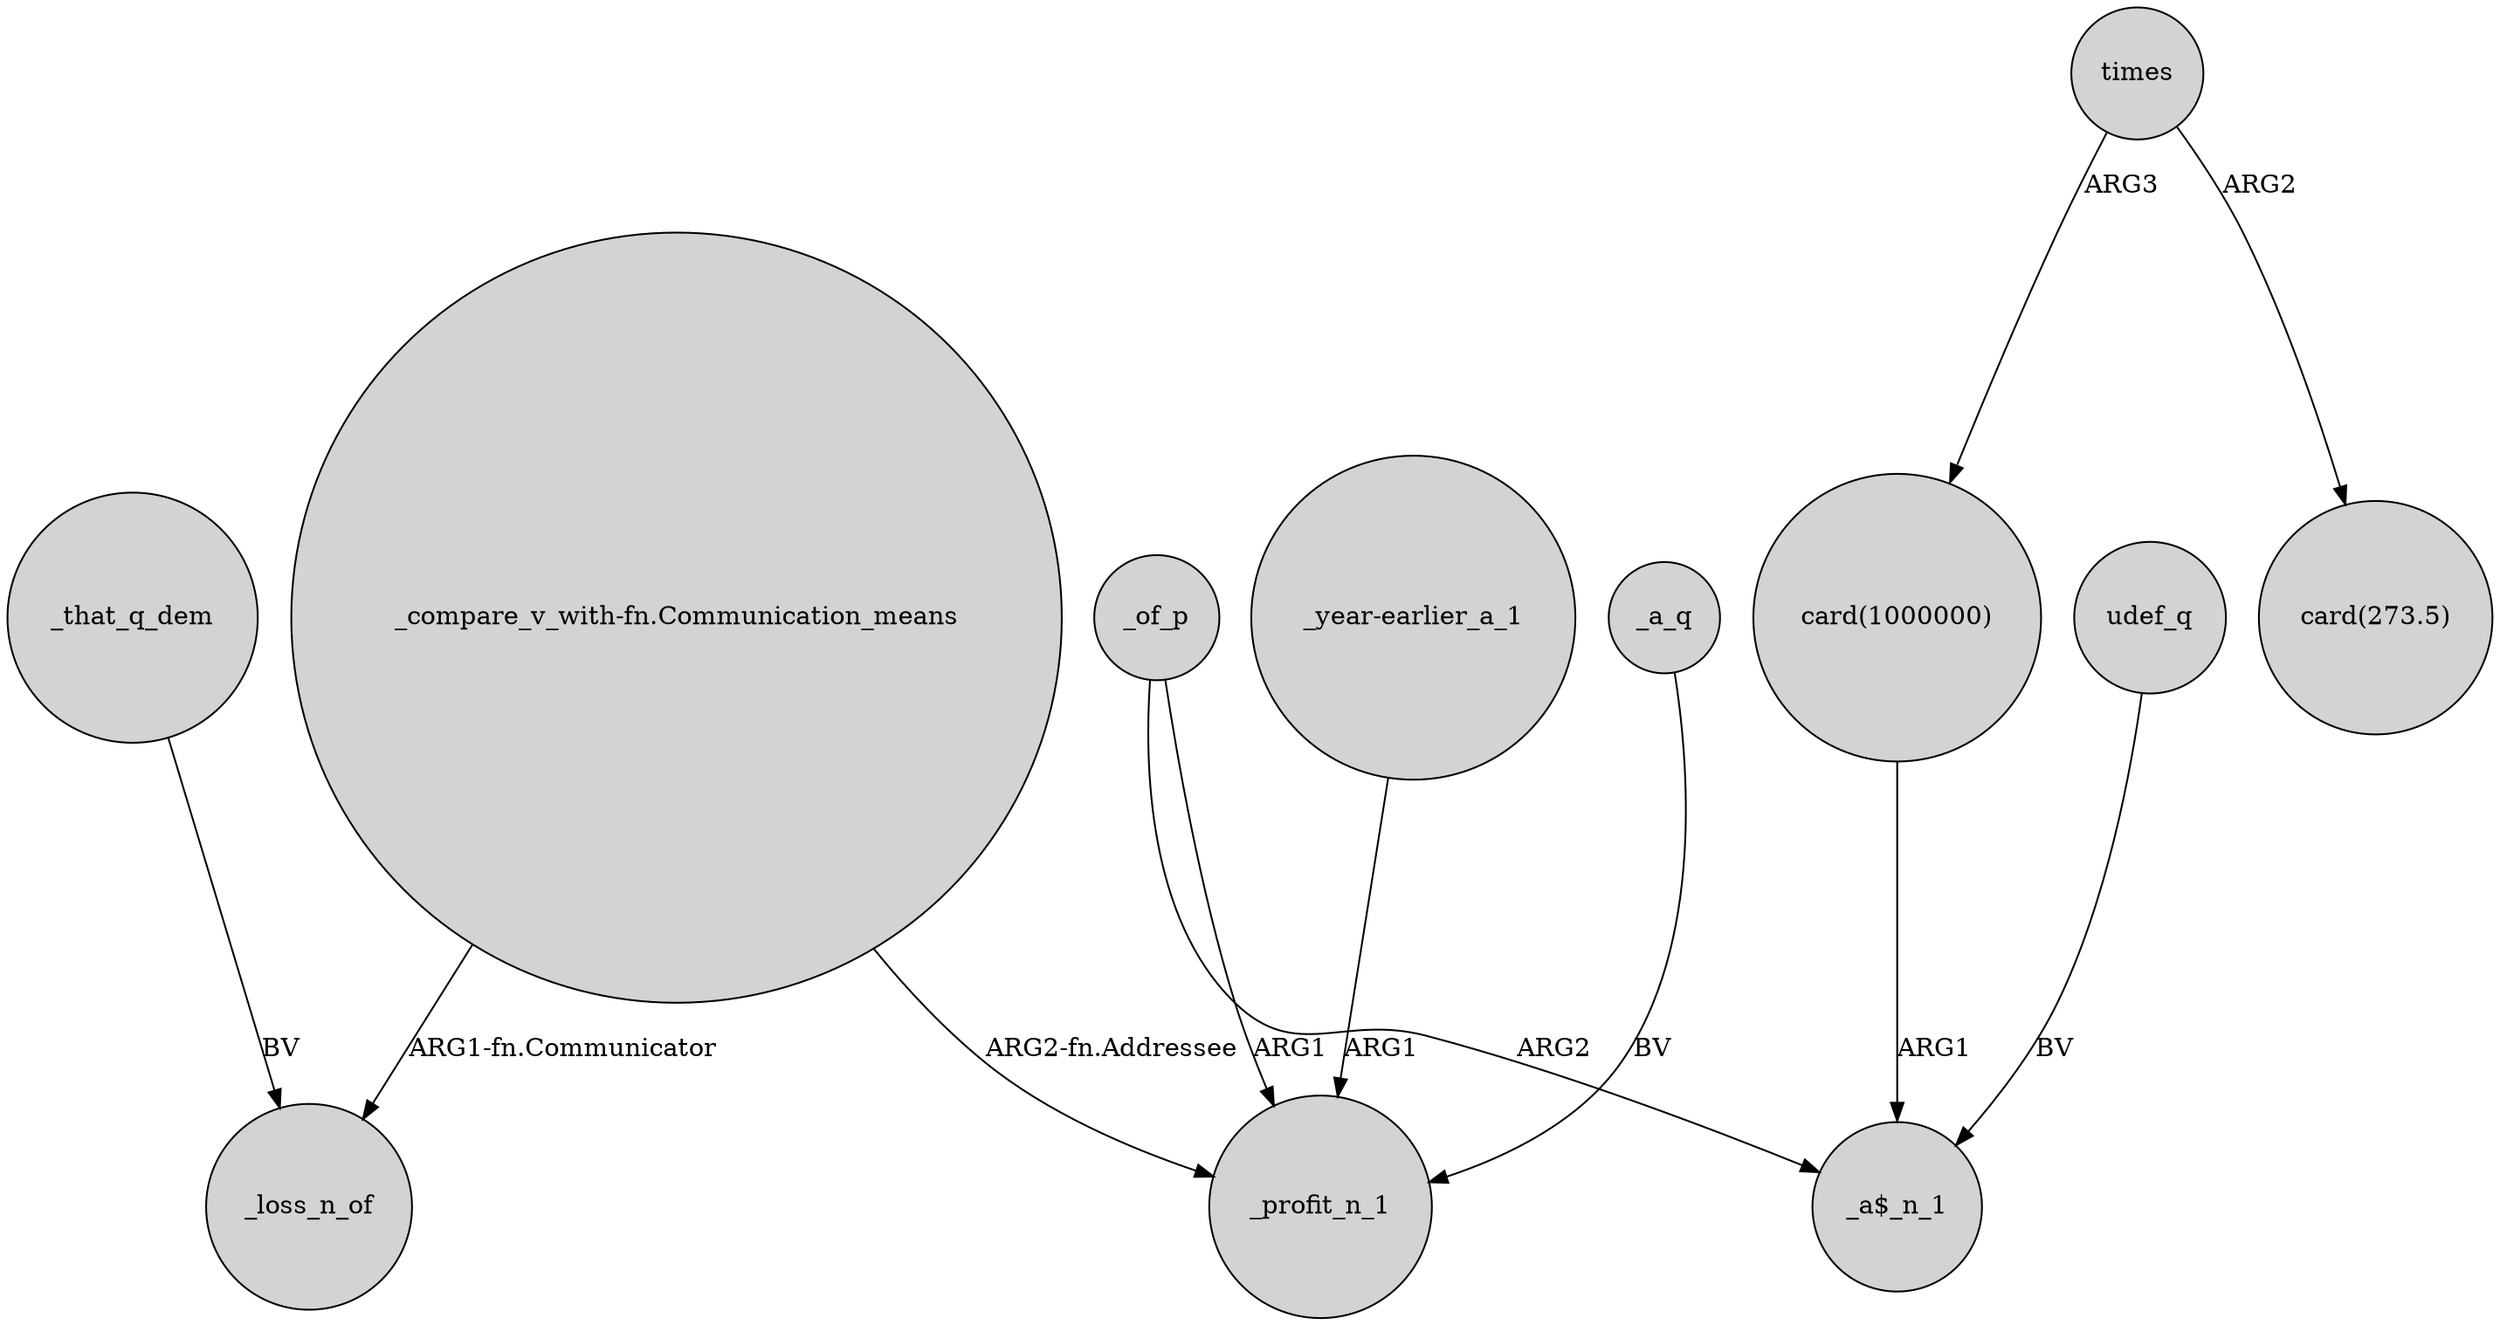 digraph {
	node [shape=circle style=filled]
	_that_q_dem -> _loss_n_of [label=BV]
	times -> "card(1000000)" [label=ARG3]
	_of_p -> _profit_n_1 [label=ARG1]
	"_compare_v_with-fn.Communication_means" -> _profit_n_1 [label="ARG2-fn.Addressee"]
	"_year-earlier_a_1" -> _profit_n_1 [label=ARG1]
	_a_q -> _profit_n_1 [label=BV]
	"_compare_v_with-fn.Communication_means" -> _loss_n_of [label="ARG1-fn.Communicator"]
	"card(1000000)" -> "_a$_n_1" [label=ARG1]
	times -> "card(273.5)" [label=ARG2]
	_of_p -> "_a$_n_1" [label=ARG2]
	udef_q -> "_a$_n_1" [label=BV]
}
